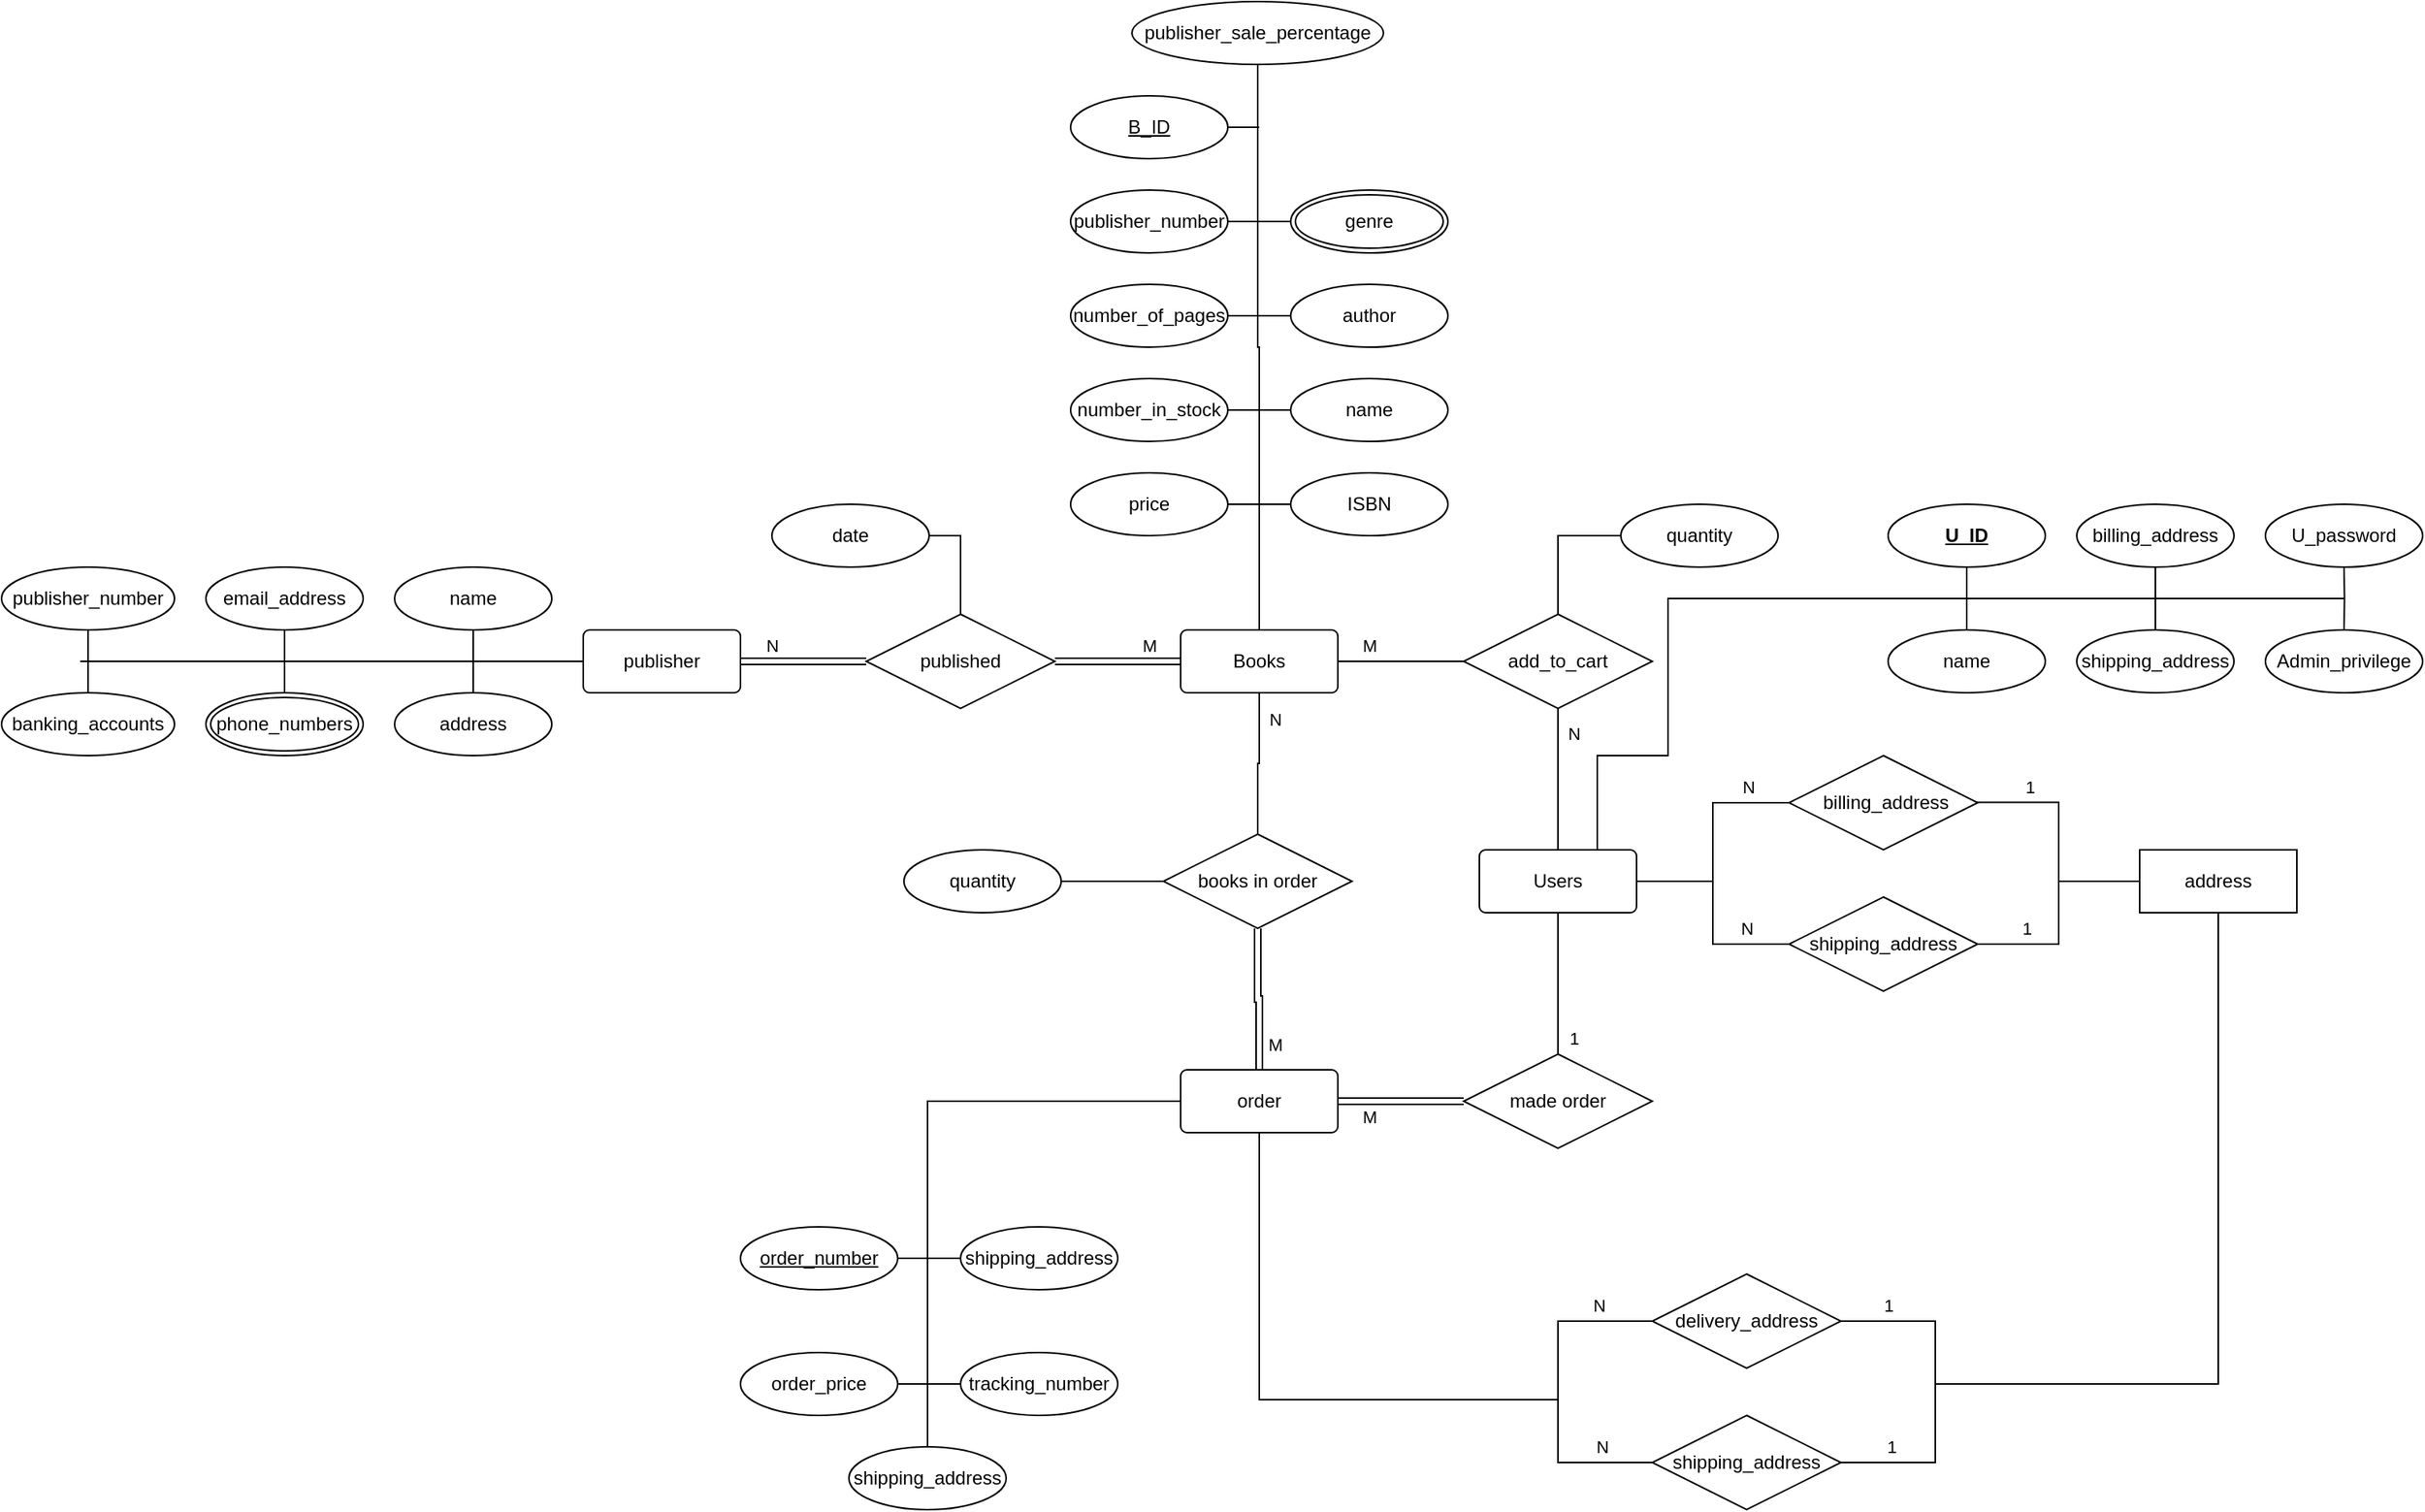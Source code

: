 <mxfile version="20.6.0" type="device"><diagram id="C5RBs43oDa-KdzZeNtuy" name="Page-1"><mxGraphModel dx="1444" dy="1588" grid="1" gridSize="10" guides="1" tooltips="1" connect="1" arrows="1" fold="1" page="1" pageScale="1" pageWidth="827" pageHeight="1169" math="0" shadow="0"><root><mxCell id="WIyWlLk6GJQsqaUBKTNV-0"/><mxCell id="WIyWlLk6GJQsqaUBKTNV-1" parent="WIyWlLk6GJQsqaUBKTNV-0"/><mxCell id="jb-GfdWBCqhSY-OQAUG5-9" value="M" style="edgeStyle=orthogonalEdgeStyle;shape=link;rounded=0;orthogonalLoop=1;jettySize=auto;html=1;exitX=0;exitY=0.5;exitDx=0;exitDy=0;entryX=1;entryY=0.5;entryDx=0;entryDy=0;strokeColor=default;endArrow=none;endFill=0;" parent="WIyWlLk6GJQsqaUBKTNV-1" source="jb-GfdWBCqhSY-OQAUG5-0" target="jb-GfdWBCqhSY-OQAUG5-4" edge="1"><mxGeometry x="-0.5" y="-10" relative="1" as="geometry"><mxPoint as="offset"/></mxGeometry></mxCell><mxCell id="jb-GfdWBCqhSY-OQAUG5-12" value="M" style="edgeStyle=orthogonalEdgeStyle;rounded=0;orthogonalLoop=1;jettySize=auto;html=1;exitX=1;exitY=0.5;exitDx=0;exitDy=0;entryX=0;entryY=0.5;entryDx=0;entryDy=0;strokeColor=default;endArrow=none;endFill=0;" parent="WIyWlLk6GJQsqaUBKTNV-1" source="jb-GfdWBCqhSY-OQAUG5-0" target="jb-GfdWBCqhSY-OQAUG5-6" edge="1"><mxGeometry x="-0.5" y="10" relative="1" as="geometry"><mxPoint as="offset"/></mxGeometry></mxCell><mxCell id="jb-GfdWBCqhSY-OQAUG5-16" style="edgeStyle=orthogonalEdgeStyle;rounded=0;orthogonalLoop=1;jettySize=auto;html=1;exitX=0.5;exitY=0;exitDx=0;exitDy=0;strokeColor=default;endArrow=none;endFill=0;entryX=0.5;entryY=1;entryDx=0;entryDy=0;" parent="WIyWlLk6GJQsqaUBKTNV-1" source="jb-GfdWBCqhSY-OQAUG5-0" target="jb-GfdWBCqhSY-OQAUG5-33" edge="1"><mxGeometry relative="1" as="geometry"><mxPoint x="490" y="-80" as="targetPoint"/></mxGeometry></mxCell><mxCell id="jb-GfdWBCqhSY-OQAUG5-0" value="Books" style="rounded=1;arcSize=10;whiteSpace=wrap;html=1;align=center;" parent="WIyWlLk6GJQsqaUBKTNV-1" vertex="1"><mxGeometry x="440" y="240" width="100" height="40" as="geometry"/></mxCell><mxCell id="jb-GfdWBCqhSY-OQAUG5-14" style="edgeStyle=orthogonalEdgeStyle;rounded=0;orthogonalLoop=1;jettySize=auto;html=1;exitX=0.5;exitY=1;exitDx=0;exitDy=0;entryX=0.5;entryY=0;entryDx=0;entryDy=0;strokeColor=default;endArrow=none;endFill=0;" parent="WIyWlLk6GJQsqaUBKTNV-1" source="jb-GfdWBCqhSY-OQAUG5-1" target="jb-GfdWBCqhSY-OQAUG5-7" edge="1"><mxGeometry relative="1" as="geometry"/></mxCell><mxCell id="jb-GfdWBCqhSY-OQAUG5-59" value="1" style="edgeLabel;html=1;align=center;verticalAlign=middle;resizable=0;points=[];" parent="jb-GfdWBCqhSY-OQAUG5-14" vertex="1" connectable="0"><mxGeometry x="-0.489" relative="1" as="geometry"><mxPoint x="10" y="57" as="offset"/></mxGeometry></mxCell><mxCell id="jb-GfdWBCqhSY-OQAUG5-108" style="edgeStyle=orthogonalEdgeStyle;rounded=0;orthogonalLoop=1;jettySize=auto;html=1;exitX=0.75;exitY=0;exitDx=0;exitDy=0;strokeColor=default;endArrow=none;endFill=0;" parent="WIyWlLk6GJQsqaUBKTNV-1" source="jb-GfdWBCqhSY-OQAUG5-1" edge="1"><mxGeometry relative="1" as="geometry"><mxPoint x="1180" y="220" as="targetPoint"/><Array as="points"><mxPoint x="705" y="320"/><mxPoint x="750" y="320"/><mxPoint x="750" y="220"/></Array></mxGeometry></mxCell><mxCell id="jb-GfdWBCqhSY-OQAUG5-110" style="edgeStyle=orthogonalEdgeStyle;rounded=0;orthogonalLoop=1;jettySize=auto;html=1;exitX=1;exitY=0.5;exitDx=0;exitDy=0;entryX=0;entryY=0.5;entryDx=0;entryDy=0;strokeColor=default;endArrow=none;endFill=0;" parent="WIyWlLk6GJQsqaUBKTNV-1" source="jb-GfdWBCqhSY-OQAUG5-1" target="jb-GfdWBCqhSY-OQAUG5-106" edge="1"><mxGeometry relative="1" as="geometry"/></mxCell><mxCell id="jb-GfdWBCqhSY-OQAUG5-113" style="edgeStyle=orthogonalEdgeStyle;rounded=0;orthogonalLoop=1;jettySize=auto;html=1;exitX=1;exitY=0.5;exitDx=0;exitDy=0;entryX=0;entryY=0.5;entryDx=0;entryDy=0;strokeColor=default;endArrow=none;endFill=0;" parent="WIyWlLk6GJQsqaUBKTNV-1" source="jb-GfdWBCqhSY-OQAUG5-1" target="jb-GfdWBCqhSY-OQAUG5-112" edge="1"><mxGeometry relative="1" as="geometry"/></mxCell><mxCell id="jb-GfdWBCqhSY-OQAUG5-115" value="N" style="edgeLabel;html=1;align=center;verticalAlign=middle;resizable=0;points=[];" parent="jb-GfdWBCqhSY-OQAUG5-113" vertex="1" connectable="0"><mxGeometry x="-0.704" y="-1" relative="1" as="geometry"><mxPoint x="50" y="-61" as="offset"/></mxGeometry></mxCell><mxCell id="jb-GfdWBCqhSY-OQAUG5-117" value="N" style="edgeLabel;html=1;align=center;verticalAlign=middle;resizable=0;points=[];" parent="jb-GfdWBCqhSY-OQAUG5-113" vertex="1" connectable="0"><mxGeometry x="0.652" relative="1" as="geometry"><mxPoint x="-3" y="-10" as="offset"/></mxGeometry></mxCell><mxCell id="jb-GfdWBCqhSY-OQAUG5-1" value="Users" style="rounded=1;arcSize=10;whiteSpace=wrap;html=1;align=center;" parent="WIyWlLk6GJQsqaUBKTNV-1" vertex="1"><mxGeometry x="630" y="380" width="100" height="40" as="geometry"/></mxCell><mxCell id="jb-GfdWBCqhSY-OQAUG5-10" style="edgeStyle=orthogonalEdgeStyle;shape=link;rounded=0;orthogonalLoop=1;jettySize=auto;html=1;exitX=0.5;exitY=0;exitDx=0;exitDy=0;entryX=0.5;entryY=1;entryDx=0;entryDy=0;strokeColor=default;endArrow=none;endFill=0;" parent="WIyWlLk6GJQsqaUBKTNV-1" source="jb-GfdWBCqhSY-OQAUG5-2" target="jb-GfdWBCqhSY-OQAUG5-5" edge="1"><mxGeometry relative="1" as="geometry"/></mxCell><mxCell id="jb-GfdWBCqhSY-OQAUG5-62" value="M" style="edgeLabel;html=1;align=center;verticalAlign=middle;resizable=0;points=[];" parent="jb-GfdWBCqhSY-OQAUG5-10" vertex="1" connectable="0"><mxGeometry x="-0.644" y="-2" relative="1" as="geometry"><mxPoint x="8" as="offset"/></mxGeometry></mxCell><mxCell id="jb-GfdWBCqhSY-OQAUG5-11" style="edgeStyle=orthogonalEdgeStyle;shape=link;rounded=0;orthogonalLoop=1;jettySize=auto;html=1;exitX=1;exitY=0.5;exitDx=0;exitDy=0;entryX=0;entryY=0.5;entryDx=0;entryDy=0;strokeColor=default;endArrow=none;endFill=0;" parent="WIyWlLk6GJQsqaUBKTNV-1" source="jb-GfdWBCqhSY-OQAUG5-2" target="jb-GfdWBCqhSY-OQAUG5-7" edge="1"><mxGeometry relative="1" as="geometry"/></mxCell><mxCell id="jb-GfdWBCqhSY-OQAUG5-58" value="M" style="edgeLabel;html=1;align=center;verticalAlign=middle;resizable=0;points=[];" parent="jb-GfdWBCqhSY-OQAUG5-11" vertex="1" connectable="0"><mxGeometry x="-0.45" y="2" relative="1" as="geometry"><mxPoint x="-2" y="12" as="offset"/></mxGeometry></mxCell><mxCell id="jb-GfdWBCqhSY-OQAUG5-107" style="edgeStyle=orthogonalEdgeStyle;rounded=0;orthogonalLoop=1;jettySize=auto;html=1;exitX=0;exitY=0.5;exitDx=0;exitDy=0;entryX=0.5;entryY=0;entryDx=0;entryDy=0;strokeColor=default;endArrow=none;endFill=0;" parent="WIyWlLk6GJQsqaUBKTNV-1" source="jb-GfdWBCqhSY-OQAUG5-2" target="jb-GfdWBCqhSY-OQAUG5-103" edge="1"><mxGeometry relative="1" as="geometry"/></mxCell><mxCell id="jb-GfdWBCqhSY-OQAUG5-122" style="edgeStyle=orthogonalEdgeStyle;rounded=0;orthogonalLoop=1;jettySize=auto;html=1;exitX=0.5;exitY=1;exitDx=0;exitDy=0;entryX=0;entryY=0.5;entryDx=0;entryDy=0;strokeColor=default;endArrow=none;endFill=0;" parent="WIyWlLk6GJQsqaUBKTNV-1" source="jb-GfdWBCqhSY-OQAUG5-2" target="jb-GfdWBCqhSY-OQAUG5-120" edge="1"><mxGeometry relative="1" as="geometry"><Array as="points"><mxPoint x="490" y="730"/><mxPoint x="680" y="730"/><mxPoint x="680" y="680"/></Array></mxGeometry></mxCell><mxCell id="jb-GfdWBCqhSY-OQAUG5-126" value="N" style="edgeLabel;html=1;align=center;verticalAlign=middle;resizable=0;points=[];" parent="jb-GfdWBCqhSY-OQAUG5-122" vertex="1" connectable="0"><mxGeometry x="0.855" y="-3" relative="1" as="geometry"><mxPoint y="-13" as="offset"/></mxGeometry></mxCell><mxCell id="jb-GfdWBCqhSY-OQAUG5-123" style="edgeStyle=orthogonalEdgeStyle;rounded=0;orthogonalLoop=1;jettySize=auto;html=1;exitX=0.5;exitY=1;exitDx=0;exitDy=0;entryX=0;entryY=0.5;entryDx=0;entryDy=0;strokeColor=default;endArrow=none;endFill=0;" parent="WIyWlLk6GJQsqaUBKTNV-1" source="jb-GfdWBCqhSY-OQAUG5-2" target="jb-GfdWBCqhSY-OQAUG5-121" edge="1"><mxGeometry relative="1" as="geometry"><Array as="points"><mxPoint x="490" y="730"/><mxPoint x="680" y="730"/><mxPoint x="680" y="770"/></Array></mxGeometry></mxCell><mxCell id="jb-GfdWBCqhSY-OQAUG5-127" value="N" style="edgeLabel;html=1;align=center;verticalAlign=middle;resizable=0;points=[];" parent="jb-GfdWBCqhSY-OQAUG5-123" vertex="1" connectable="0"><mxGeometry x="0.858" y="2" relative="1" as="geometry"><mxPoint y="-8" as="offset"/></mxGeometry></mxCell><mxCell id="jb-GfdWBCqhSY-OQAUG5-2" value="order" style="rounded=1;arcSize=10;whiteSpace=wrap;html=1;align=center;" parent="WIyWlLk6GJQsqaUBKTNV-1" vertex="1"><mxGeometry x="440" y="520" width="100" height="40" as="geometry"/></mxCell><mxCell id="jb-GfdWBCqhSY-OQAUG5-8" style="edgeStyle=orthogonalEdgeStyle;rounded=0;orthogonalLoop=1;jettySize=auto;html=1;exitX=1;exitY=0.5;exitDx=0;exitDy=0;entryX=0;entryY=0.5;entryDx=0;entryDy=0;endArrow=none;endFill=0;strokeColor=default;shape=link;" parent="WIyWlLk6GJQsqaUBKTNV-1" source="jb-GfdWBCqhSY-OQAUG5-3" target="jb-GfdWBCqhSY-OQAUG5-4" edge="1"><mxGeometry relative="1" as="geometry"/></mxCell><mxCell id="jb-GfdWBCqhSY-OQAUG5-61" value="N" style="edgeLabel;html=1;align=center;verticalAlign=middle;resizable=0;points=[];" parent="jb-GfdWBCqhSY-OQAUG5-8" vertex="1" connectable="0"><mxGeometry x="-0.55" y="1" relative="1" as="geometry"><mxPoint x="2" y="-9" as="offset"/></mxGeometry></mxCell><mxCell id="jb-GfdWBCqhSY-OQAUG5-89" style="edgeStyle=orthogonalEdgeStyle;rounded=0;orthogonalLoop=1;jettySize=auto;html=1;exitX=0;exitY=0.5;exitDx=0;exitDy=0;strokeColor=default;endArrow=none;endFill=0;" parent="WIyWlLk6GJQsqaUBKTNV-1" source="jb-GfdWBCqhSY-OQAUG5-3" edge="1"><mxGeometry relative="1" as="geometry"><mxPoint x="-260" y="260" as="targetPoint"/></mxGeometry></mxCell><mxCell id="jb-GfdWBCqhSY-OQAUG5-3" value="publisher" style="rounded=1;arcSize=10;whiteSpace=wrap;html=1;align=center;" parent="WIyWlLk6GJQsqaUBKTNV-1" vertex="1"><mxGeometry x="60" y="240" width="100" height="40" as="geometry"/></mxCell><mxCell id="jb-GfdWBCqhSY-OQAUG5-4" value="published" style="shape=rhombus;perimeter=rhombusPerimeter;whiteSpace=wrap;html=1;align=center;" parent="WIyWlLk6GJQsqaUBKTNV-1" vertex="1"><mxGeometry x="240" y="230" width="120" height="60" as="geometry"/></mxCell><mxCell id="jb-GfdWBCqhSY-OQAUG5-15" style="edgeStyle=orthogonalEdgeStyle;rounded=0;orthogonalLoop=1;jettySize=auto;html=1;exitX=0.5;exitY=0;exitDx=0;exitDy=0;entryX=0.5;entryY=1;entryDx=0;entryDy=0;strokeColor=default;endArrow=none;endFill=0;" parent="WIyWlLk6GJQsqaUBKTNV-1" source="jb-GfdWBCqhSY-OQAUG5-5" target="jb-GfdWBCqhSY-OQAUG5-0" edge="1"><mxGeometry relative="1" as="geometry"/></mxCell><mxCell id="jb-GfdWBCqhSY-OQAUG5-63" value="N" style="edgeLabel;html=1;align=center;verticalAlign=middle;resizable=0;points=[];" parent="jb-GfdWBCqhSY-OQAUG5-15" vertex="1" connectable="0"><mxGeometry x="0.622" y="-2" relative="1" as="geometry"><mxPoint x="8" as="offset"/></mxGeometry></mxCell><mxCell id="jb-GfdWBCqhSY-OQAUG5-5" value="books in order" style="shape=rhombus;perimeter=rhombusPerimeter;whiteSpace=wrap;html=1;align=center;" parent="WIyWlLk6GJQsqaUBKTNV-1" vertex="1"><mxGeometry x="429" y="370" width="120" height="60" as="geometry"/></mxCell><mxCell id="jb-GfdWBCqhSY-OQAUG5-13" style="edgeStyle=orthogonalEdgeStyle;rounded=0;orthogonalLoop=1;jettySize=auto;html=1;exitX=0.5;exitY=1;exitDx=0;exitDy=0;entryX=0.5;entryY=0;entryDx=0;entryDy=0;strokeColor=default;endArrow=none;endFill=0;" parent="WIyWlLk6GJQsqaUBKTNV-1" source="jb-GfdWBCqhSY-OQAUG5-6" target="jb-GfdWBCqhSY-OQAUG5-1" edge="1"><mxGeometry relative="1" as="geometry"/></mxCell><mxCell id="jb-GfdWBCqhSY-OQAUG5-60" value="N" style="edgeLabel;html=1;align=center;verticalAlign=middle;resizable=0;points=[];" parent="jb-GfdWBCqhSY-OQAUG5-13" vertex="1" connectable="0"><mxGeometry x="-0.644" y="1" relative="1" as="geometry"><mxPoint x="9" as="offset"/></mxGeometry></mxCell><mxCell id="jb-GfdWBCqhSY-OQAUG5-6" value="add_to_cart" style="shape=rhombus;perimeter=rhombusPerimeter;whiteSpace=wrap;html=1;align=center;" parent="WIyWlLk6GJQsqaUBKTNV-1" vertex="1"><mxGeometry x="620" y="230" width="120" height="60" as="geometry"/></mxCell><mxCell id="jb-GfdWBCqhSY-OQAUG5-7" value="made order" style="shape=rhombus;perimeter=rhombusPerimeter;whiteSpace=wrap;html=1;align=center;" parent="WIyWlLk6GJQsqaUBKTNV-1" vertex="1"><mxGeometry x="620" y="510" width="120" height="60" as="geometry"/></mxCell><mxCell id="jb-GfdWBCqhSY-OQAUG5-41" style="edgeStyle=orthogonalEdgeStyle;rounded=0;orthogonalLoop=1;jettySize=auto;html=1;exitX=1;exitY=0.5;exitDx=0;exitDy=0;strokeColor=default;endArrow=none;endFill=0;" parent="WIyWlLk6GJQsqaUBKTNV-1" source="jb-GfdWBCqhSY-OQAUG5-23" edge="1"><mxGeometry relative="1" as="geometry"><mxPoint x="490" y="160" as="targetPoint"/></mxGeometry></mxCell><mxCell id="jb-GfdWBCqhSY-OQAUG5-23" value="price" style="ellipse;whiteSpace=wrap;html=1;align=center;" parent="WIyWlLk6GJQsqaUBKTNV-1" vertex="1"><mxGeometry x="370" y="140" width="100" height="40" as="geometry"/></mxCell><mxCell id="jb-GfdWBCqhSY-OQAUG5-40" style="edgeStyle=orthogonalEdgeStyle;rounded=0;orthogonalLoop=1;jettySize=auto;html=1;exitX=1;exitY=0.5;exitDx=0;exitDy=0;strokeColor=default;endArrow=none;endFill=0;" parent="WIyWlLk6GJQsqaUBKTNV-1" source="jb-GfdWBCqhSY-OQAUG5-26" edge="1"><mxGeometry relative="1" as="geometry"><mxPoint x="490" y="100" as="targetPoint"/></mxGeometry></mxCell><mxCell id="jb-GfdWBCqhSY-OQAUG5-26" value="number_in_stock" style="ellipse;whiteSpace=wrap;html=1;align=center;" parent="WIyWlLk6GJQsqaUBKTNV-1" vertex="1"><mxGeometry x="370" y="80" width="100" height="40" as="geometry"/></mxCell><mxCell id="jb-GfdWBCqhSY-OQAUG5-37" style="edgeStyle=orthogonalEdgeStyle;rounded=0;orthogonalLoop=1;jettySize=auto;html=1;exitX=1;exitY=0.5;exitDx=0;exitDy=0;strokeColor=default;endArrow=none;endFill=0;" parent="WIyWlLk6GJQsqaUBKTNV-1" source="jb-GfdWBCqhSY-OQAUG5-27" edge="1"><mxGeometry relative="1" as="geometry"><mxPoint x="490" y="40" as="targetPoint"/></mxGeometry></mxCell><mxCell id="jb-GfdWBCqhSY-OQAUG5-27" value="number_of_pages" style="ellipse;whiteSpace=wrap;html=1;align=center;" parent="WIyWlLk6GJQsqaUBKTNV-1" vertex="1"><mxGeometry x="370" y="20" width="100" height="40" as="geometry"/></mxCell><mxCell id="jb-GfdWBCqhSY-OQAUG5-38" style="edgeStyle=orthogonalEdgeStyle;rounded=0;orthogonalLoop=1;jettySize=auto;html=1;exitX=0;exitY=0.5;exitDx=0;exitDy=0;strokeColor=default;endArrow=none;endFill=0;" parent="WIyWlLk6GJQsqaUBKTNV-1" source="jb-GfdWBCqhSY-OQAUG5-28" edge="1"><mxGeometry relative="1" as="geometry"><mxPoint x="490" y="40" as="targetPoint"/></mxGeometry></mxCell><mxCell id="jb-GfdWBCqhSY-OQAUG5-28" value="author" style="ellipse;whiteSpace=wrap;html=1;align=center;" parent="WIyWlLk6GJQsqaUBKTNV-1" vertex="1"><mxGeometry x="510" y="20" width="100" height="40" as="geometry"/></mxCell><mxCell id="jb-GfdWBCqhSY-OQAUG5-39" style="edgeStyle=orthogonalEdgeStyle;rounded=0;orthogonalLoop=1;jettySize=auto;html=1;exitX=0;exitY=0.5;exitDx=0;exitDy=0;strokeColor=default;endArrow=none;endFill=0;" parent="WIyWlLk6GJQsqaUBKTNV-1" source="jb-GfdWBCqhSY-OQAUG5-29" edge="1"><mxGeometry relative="1" as="geometry"><mxPoint x="490" y="100" as="targetPoint"/></mxGeometry></mxCell><mxCell id="jb-GfdWBCqhSY-OQAUG5-29" value="name" style="ellipse;whiteSpace=wrap;html=1;align=center;" parent="WIyWlLk6GJQsqaUBKTNV-1" vertex="1"><mxGeometry x="510" y="80" width="100" height="40" as="geometry"/></mxCell><mxCell id="jb-GfdWBCqhSY-OQAUG5-42" style="edgeStyle=orthogonalEdgeStyle;rounded=0;orthogonalLoop=1;jettySize=auto;html=1;exitX=0;exitY=0.5;exitDx=0;exitDy=0;strokeColor=default;endArrow=none;endFill=0;" parent="WIyWlLk6GJQsqaUBKTNV-1" source="jb-GfdWBCqhSY-OQAUG5-30" edge="1"><mxGeometry relative="1" as="geometry"><mxPoint x="490" y="160" as="targetPoint"/></mxGeometry></mxCell><mxCell id="jb-GfdWBCqhSY-OQAUG5-30" value="ISBN" style="ellipse;whiteSpace=wrap;html=1;align=center;" parent="WIyWlLk6GJQsqaUBKTNV-1" vertex="1"><mxGeometry x="510" y="140" width="100" height="40" as="geometry"/></mxCell><mxCell id="jb-GfdWBCqhSY-OQAUG5-35" style="edgeStyle=orthogonalEdgeStyle;rounded=0;orthogonalLoop=1;jettySize=auto;html=1;exitX=1;exitY=0.5;exitDx=0;exitDy=0;strokeColor=default;endArrow=none;endFill=0;" parent="WIyWlLk6GJQsqaUBKTNV-1" source="jb-GfdWBCqhSY-OQAUG5-31" edge="1"><mxGeometry relative="1" as="geometry"><mxPoint x="490" y="-20" as="targetPoint"/></mxGeometry></mxCell><mxCell id="jb-GfdWBCqhSY-OQAUG5-31" value="publisher_number" style="ellipse;whiteSpace=wrap;html=1;align=center;" parent="WIyWlLk6GJQsqaUBKTNV-1" vertex="1"><mxGeometry x="370" y="-40" width="100" height="40" as="geometry"/></mxCell><mxCell id="jb-GfdWBCqhSY-OQAUG5-33" value="publisher_sale_percentage" style="ellipse;whiteSpace=wrap;html=1;align=center;" parent="WIyWlLk6GJQsqaUBKTNV-1" vertex="1"><mxGeometry x="409" y="-160" width="160" height="40" as="geometry"/></mxCell><mxCell id="jb-GfdWBCqhSY-OQAUG5-36" style="edgeStyle=orthogonalEdgeStyle;rounded=0;orthogonalLoop=1;jettySize=auto;html=1;exitX=0;exitY=0.5;exitDx=0;exitDy=0;strokeColor=default;endArrow=none;endFill=0;" parent="WIyWlLk6GJQsqaUBKTNV-1" source="jb-GfdWBCqhSY-OQAUG5-34" edge="1"><mxGeometry relative="1" as="geometry"><mxPoint x="490" y="-20" as="targetPoint"/></mxGeometry></mxCell><mxCell id="jb-GfdWBCqhSY-OQAUG5-34" value="genre" style="ellipse;shape=doubleEllipse;margin=3;whiteSpace=wrap;html=1;align=center;" parent="WIyWlLk6GJQsqaUBKTNV-1" vertex="1"><mxGeometry x="510" y="-40" width="100" height="40" as="geometry"/></mxCell><mxCell id="jb-GfdWBCqhSY-OQAUG5-45" style="edgeStyle=orthogonalEdgeStyle;rounded=0;orthogonalLoop=1;jettySize=auto;html=1;exitX=1;exitY=0.5;exitDx=0;exitDy=0;strokeColor=default;endArrow=none;endFill=0;" parent="WIyWlLk6GJQsqaUBKTNV-1" source="jb-GfdWBCqhSY-OQAUG5-43" target="jb-GfdWBCqhSY-OQAUG5-4" edge="1"><mxGeometry relative="1" as="geometry"/></mxCell><mxCell id="jb-GfdWBCqhSY-OQAUG5-43" value="date" style="ellipse;whiteSpace=wrap;html=1;align=center;" parent="WIyWlLk6GJQsqaUBKTNV-1" vertex="1"><mxGeometry x="180" y="160" width="100" height="40" as="geometry"/></mxCell><mxCell id="jb-GfdWBCqhSY-OQAUG5-47" style="edgeStyle=orthogonalEdgeStyle;rounded=0;orthogonalLoop=1;jettySize=auto;html=1;exitX=0;exitY=0.5;exitDx=0;exitDy=0;entryX=0.5;entryY=0;entryDx=0;entryDy=0;strokeColor=default;endArrow=none;endFill=0;" parent="WIyWlLk6GJQsqaUBKTNV-1" source="jb-GfdWBCqhSY-OQAUG5-46" target="jb-GfdWBCqhSY-OQAUG5-6" edge="1"><mxGeometry relative="1" as="geometry"/></mxCell><mxCell id="jb-GfdWBCqhSY-OQAUG5-46" value="quantity" style="ellipse;whiteSpace=wrap;html=1;align=center;" parent="WIyWlLk6GJQsqaUBKTNV-1" vertex="1"><mxGeometry x="720" y="160" width="100" height="40" as="geometry"/></mxCell><mxCell id="jb-GfdWBCqhSY-OQAUG5-53" style="edgeStyle=orthogonalEdgeStyle;rounded=0;orthogonalLoop=1;jettySize=auto;html=1;exitX=0.5;exitY=1;exitDx=0;exitDy=0;strokeColor=default;endArrow=none;endFill=0;" parent="WIyWlLk6GJQsqaUBKTNV-1" source="jb-GfdWBCqhSY-OQAUG5-48" edge="1"><mxGeometry relative="1" as="geometry"><mxPoint x="940" y="220" as="targetPoint"/></mxGeometry></mxCell><mxCell id="jb-GfdWBCqhSY-OQAUG5-48" value="&lt;b&gt;&lt;u&gt;U_ID&lt;/u&gt;&lt;/b&gt;" style="ellipse;whiteSpace=wrap;html=1;align=center;" parent="WIyWlLk6GJQsqaUBKTNV-1" vertex="1"><mxGeometry x="890" y="160" width="100" height="40" as="geometry"/></mxCell><mxCell id="jb-GfdWBCqhSY-OQAUG5-54" style="edgeStyle=orthogonalEdgeStyle;rounded=0;orthogonalLoop=1;jettySize=auto;html=1;exitX=0.5;exitY=0;exitDx=0;exitDy=0;strokeColor=default;endArrow=none;endFill=0;" parent="WIyWlLk6GJQsqaUBKTNV-1" source="jb-GfdWBCqhSY-OQAUG5-50" edge="1"><mxGeometry relative="1" as="geometry"><mxPoint x="940" y="220" as="targetPoint"/></mxGeometry></mxCell><mxCell id="jb-GfdWBCqhSY-OQAUG5-50" value="name" style="ellipse;whiteSpace=wrap;html=1;align=center;" parent="WIyWlLk6GJQsqaUBKTNV-1" vertex="1"><mxGeometry x="890" y="240" width="100" height="40" as="geometry"/></mxCell><mxCell id="jb-GfdWBCqhSY-OQAUG5-55" style="edgeStyle=orthogonalEdgeStyle;rounded=0;orthogonalLoop=1;jettySize=auto;html=1;exitX=0.5;exitY=1;exitDx=0;exitDy=0;strokeColor=default;endArrow=none;endFill=0;" parent="WIyWlLk6GJQsqaUBKTNV-1" source="jb-GfdWBCqhSY-OQAUG5-51" edge="1"><mxGeometry relative="1" as="geometry"><mxPoint x="1060" y="220" as="targetPoint"/></mxGeometry></mxCell><mxCell id="jb-GfdWBCqhSY-OQAUG5-51" value="billing_address" style="ellipse;whiteSpace=wrap;html=1;align=center;" parent="WIyWlLk6GJQsqaUBKTNV-1" vertex="1"><mxGeometry x="1010" y="160" width="100" height="40" as="geometry"/></mxCell><mxCell id="jb-GfdWBCqhSY-OQAUG5-56" style="edgeStyle=orthogonalEdgeStyle;rounded=0;orthogonalLoop=1;jettySize=auto;html=1;exitX=0.5;exitY=0;exitDx=0;exitDy=0;strokeColor=default;endArrow=none;endFill=0;" parent="WIyWlLk6GJQsqaUBKTNV-1" source="jb-GfdWBCqhSY-OQAUG5-52" edge="1"><mxGeometry relative="1" as="geometry"><mxPoint x="1060" y="220" as="targetPoint"/></mxGeometry></mxCell><mxCell id="jb-GfdWBCqhSY-OQAUG5-52" value="shipping_address" style="ellipse;whiteSpace=wrap;html=1;align=center;" parent="WIyWlLk6GJQsqaUBKTNV-1" vertex="1"><mxGeometry x="1010" y="240" width="100" height="40" as="geometry"/></mxCell><mxCell id="jb-GfdWBCqhSY-OQAUG5-81" style="edgeStyle=orthogonalEdgeStyle;rounded=0;orthogonalLoop=1;jettySize=auto;html=1;exitX=1;exitY=0.5;exitDx=0;exitDy=0;strokeColor=default;endArrow=none;endFill=0;" parent="WIyWlLk6GJQsqaUBKTNV-1" source="jb-GfdWBCqhSY-OQAUG5-65" edge="1"><mxGeometry relative="1" as="geometry"><mxPoint x="280" y="640" as="targetPoint"/></mxGeometry></mxCell><mxCell id="jb-GfdWBCqhSY-OQAUG5-65" value="&lt;u&gt;order_number&lt;/u&gt;" style="ellipse;whiteSpace=wrap;html=1;align=center;" parent="WIyWlLk6GJQsqaUBKTNV-1" vertex="1"><mxGeometry x="160" y="620" width="100" height="40" as="geometry"/></mxCell><mxCell id="jb-GfdWBCqhSY-OQAUG5-80" style="edgeStyle=orthogonalEdgeStyle;rounded=0;orthogonalLoop=1;jettySize=auto;html=1;exitX=0;exitY=0.5;exitDx=0;exitDy=0;strokeColor=default;endArrow=none;endFill=0;" parent="WIyWlLk6GJQsqaUBKTNV-1" source="jb-GfdWBCqhSY-OQAUG5-66" edge="1"><mxGeometry relative="1" as="geometry"><mxPoint x="280" y="640" as="targetPoint"/></mxGeometry></mxCell><mxCell id="jb-GfdWBCqhSY-OQAUG5-66" value="shipping_address" style="ellipse;whiteSpace=wrap;html=1;align=center;" parent="WIyWlLk6GJQsqaUBKTNV-1" vertex="1"><mxGeometry x="300" y="620" width="100" height="40" as="geometry"/></mxCell><mxCell id="jb-GfdWBCqhSY-OQAUG5-78" style="edgeStyle=orthogonalEdgeStyle;rounded=0;orthogonalLoop=1;jettySize=auto;html=1;exitX=1;exitY=0.5;exitDx=0;exitDy=0;strokeColor=default;endArrow=none;endFill=0;" parent="WIyWlLk6GJQsqaUBKTNV-1" source="jb-GfdWBCqhSY-OQAUG5-67" edge="1"><mxGeometry relative="1" as="geometry"><mxPoint x="280" y="720" as="targetPoint"/></mxGeometry></mxCell><mxCell id="jb-GfdWBCqhSY-OQAUG5-67" value="order_price" style="ellipse;whiteSpace=wrap;html=1;align=center;" parent="WIyWlLk6GJQsqaUBKTNV-1" vertex="1"><mxGeometry x="160" y="700" width="100" height="40" as="geometry"/></mxCell><mxCell id="jb-GfdWBCqhSY-OQAUG5-79" style="edgeStyle=orthogonalEdgeStyle;rounded=0;orthogonalLoop=1;jettySize=auto;html=1;exitX=0;exitY=0.5;exitDx=0;exitDy=0;strokeColor=default;endArrow=none;endFill=0;" parent="WIyWlLk6GJQsqaUBKTNV-1" edge="1"><mxGeometry relative="1" as="geometry"><mxPoint x="280" y="720" as="targetPoint"/><mxPoint x="300" y="720" as="sourcePoint"/></mxGeometry></mxCell><mxCell id="jb-GfdWBCqhSY-OQAUG5-70" value="tracking_number" style="ellipse;whiteSpace=wrap;html=1;align=center;" parent="WIyWlLk6GJQsqaUBKTNV-1" vertex="1"><mxGeometry x="300" y="700" width="100" height="40" as="geometry"/></mxCell><mxCell id="jb-GfdWBCqhSY-OQAUG5-98" style="edgeStyle=orthogonalEdgeStyle;rounded=0;orthogonalLoop=1;jettySize=auto;html=1;exitX=1;exitY=0.5;exitDx=0;exitDy=0;entryX=0;entryY=0.5;entryDx=0;entryDy=0;strokeColor=default;endArrow=none;endFill=0;" parent="WIyWlLk6GJQsqaUBKTNV-1" source="jb-GfdWBCqhSY-OQAUG5-72" target="jb-GfdWBCqhSY-OQAUG5-5" edge="1"><mxGeometry relative="1" as="geometry"/></mxCell><mxCell id="jb-GfdWBCqhSY-OQAUG5-72" value="quantity" style="ellipse;whiteSpace=wrap;html=1;align=center;" parent="WIyWlLk6GJQsqaUBKTNV-1" vertex="1"><mxGeometry x="264" y="380" width="100" height="40" as="geometry"/></mxCell><mxCell id="jb-GfdWBCqhSY-OQAUG5-94" style="edgeStyle=orthogonalEdgeStyle;rounded=0;orthogonalLoop=1;jettySize=auto;html=1;exitX=0.5;exitY=1;exitDx=0;exitDy=0;strokeColor=default;endArrow=none;endFill=0;" parent="WIyWlLk6GJQsqaUBKTNV-1" source="jb-GfdWBCqhSY-OQAUG5-82" edge="1"><mxGeometry relative="1" as="geometry"><mxPoint x="-10" y="260" as="targetPoint"/></mxGeometry></mxCell><mxCell id="jb-GfdWBCqhSY-OQAUG5-82" value="name" style="ellipse;whiteSpace=wrap;html=1;align=center;" parent="WIyWlLk6GJQsqaUBKTNV-1" vertex="1"><mxGeometry x="-60" y="200" width="100" height="40" as="geometry"/></mxCell><mxCell id="jb-GfdWBCqhSY-OQAUG5-95" style="edgeStyle=orthogonalEdgeStyle;rounded=0;orthogonalLoop=1;jettySize=auto;html=1;exitX=0.5;exitY=0;exitDx=0;exitDy=0;strokeColor=default;endArrow=none;endFill=0;" parent="WIyWlLk6GJQsqaUBKTNV-1" source="jb-GfdWBCqhSY-OQAUG5-83" edge="1"><mxGeometry relative="1" as="geometry"><mxPoint x="-10" y="260" as="targetPoint"/></mxGeometry></mxCell><mxCell id="jb-GfdWBCqhSY-OQAUG5-83" value="address" style="ellipse;whiteSpace=wrap;html=1;align=center;" parent="WIyWlLk6GJQsqaUBKTNV-1" vertex="1"><mxGeometry x="-60" y="280" width="100" height="40" as="geometry"/></mxCell><mxCell id="jb-GfdWBCqhSY-OQAUG5-92" style="edgeStyle=orthogonalEdgeStyle;rounded=0;orthogonalLoop=1;jettySize=auto;html=1;exitX=0.5;exitY=1;exitDx=0;exitDy=0;strokeColor=default;endArrow=none;endFill=0;" parent="WIyWlLk6GJQsqaUBKTNV-1" source="jb-GfdWBCqhSY-OQAUG5-84" edge="1"><mxGeometry relative="1" as="geometry"><mxPoint x="-130" y="260" as="targetPoint"/></mxGeometry></mxCell><mxCell id="jb-GfdWBCqhSY-OQAUG5-84" value="email_address" style="ellipse;whiteSpace=wrap;html=1;align=center;" parent="WIyWlLk6GJQsqaUBKTNV-1" vertex="1"><mxGeometry x="-180" y="200" width="100" height="40" as="geometry"/></mxCell><mxCell id="jb-GfdWBCqhSY-OQAUG5-93" style="edgeStyle=orthogonalEdgeStyle;rounded=0;orthogonalLoop=1;jettySize=auto;html=1;exitX=0.5;exitY=0;exitDx=0;exitDy=0;strokeColor=default;endArrow=none;endFill=0;" parent="WIyWlLk6GJQsqaUBKTNV-1" source="jb-GfdWBCqhSY-OQAUG5-86" edge="1"><mxGeometry relative="1" as="geometry"><mxPoint x="-130" y="260" as="targetPoint"/></mxGeometry></mxCell><mxCell id="jb-GfdWBCqhSY-OQAUG5-86" value="phone_numbers" style="ellipse;shape=doubleEllipse;margin=3;whiteSpace=wrap;html=1;align=center;" parent="WIyWlLk6GJQsqaUBKTNV-1" vertex="1"><mxGeometry x="-180" y="280" width="100" height="40" as="geometry"/></mxCell><mxCell id="jb-GfdWBCqhSY-OQAUG5-90" style="edgeStyle=orthogonalEdgeStyle;rounded=0;orthogonalLoop=1;jettySize=auto;html=1;exitX=0.5;exitY=0;exitDx=0;exitDy=0;strokeColor=default;endArrow=none;endFill=0;" parent="WIyWlLk6GJQsqaUBKTNV-1" edge="1"><mxGeometry relative="1" as="geometry"><mxPoint x="-255" y="260" as="targetPoint"/><mxPoint x="-255" y="280" as="sourcePoint"/></mxGeometry></mxCell><mxCell id="jb-GfdWBCqhSY-OQAUG5-91" style="edgeStyle=orthogonalEdgeStyle;rounded=0;orthogonalLoop=1;jettySize=auto;html=1;exitX=0.5;exitY=1;exitDx=0;exitDy=0;strokeColor=default;endArrow=none;endFill=0;" parent="WIyWlLk6GJQsqaUBKTNV-1" source="jb-GfdWBCqhSY-OQAUG5-88" edge="1"><mxGeometry relative="1" as="geometry"><mxPoint x="-255" y="260" as="targetPoint"/></mxGeometry></mxCell><mxCell id="jb-GfdWBCqhSY-OQAUG5-88" value="publisher_number" style="ellipse;whiteSpace=wrap;html=1;align=center;" parent="WIyWlLk6GJQsqaUBKTNV-1" vertex="1"><mxGeometry x="-310" y="200" width="110" height="40" as="geometry"/></mxCell><mxCell id="jb-GfdWBCqhSY-OQAUG5-97" style="edgeStyle=orthogonalEdgeStyle;rounded=0;orthogonalLoop=1;jettySize=auto;html=1;exitX=1;exitY=0.5;exitDx=0;exitDy=0;strokeColor=default;endArrow=none;endFill=0;" parent="WIyWlLk6GJQsqaUBKTNV-1" source="jb-GfdWBCqhSY-OQAUG5-96" edge="1"><mxGeometry relative="1" as="geometry"><mxPoint x="490" y="-80" as="targetPoint"/></mxGeometry></mxCell><mxCell id="jb-GfdWBCqhSY-OQAUG5-96" value="&lt;u&gt;B_ID&lt;/u&gt;" style="ellipse;whiteSpace=wrap;html=1;align=center;" parent="WIyWlLk6GJQsqaUBKTNV-1" vertex="1"><mxGeometry x="370" y="-100" width="100" height="40" as="geometry"/></mxCell><mxCell id="jb-GfdWBCqhSY-OQAUG5-100" style="edgeStyle=orthogonalEdgeStyle;rounded=0;orthogonalLoop=1;jettySize=auto;html=1;exitX=0.5;exitY=1;exitDx=0;exitDy=0;strokeColor=default;endArrow=none;endFill=0;" parent="WIyWlLk6GJQsqaUBKTNV-1" source="jb-GfdWBCqhSY-OQAUG5-70" target="jb-GfdWBCqhSY-OQAUG5-70" edge="1"><mxGeometry relative="1" as="geometry"/></mxCell><mxCell id="jb-GfdWBCqhSY-OQAUG5-101" value="banking_accounts" style="ellipse;whiteSpace=wrap;html=1;align=center;" parent="WIyWlLk6GJQsqaUBKTNV-1" vertex="1"><mxGeometry x="-310" y="280" width="110" height="40" as="geometry"/></mxCell><mxCell id="jb-GfdWBCqhSY-OQAUG5-103" value="shipping_address" style="ellipse;whiteSpace=wrap;html=1;align=center;" parent="WIyWlLk6GJQsqaUBKTNV-1" vertex="1"><mxGeometry x="229" y="760" width="100" height="40" as="geometry"/></mxCell><mxCell id="jb-GfdWBCqhSY-OQAUG5-111" style="edgeStyle=orthogonalEdgeStyle;rounded=0;orthogonalLoop=1;jettySize=auto;html=1;exitX=0;exitY=0.5;exitDx=0;exitDy=0;entryX=0.833;entryY=0.495;entryDx=0;entryDy=0;entryPerimeter=0;strokeColor=default;endArrow=none;endFill=0;" parent="WIyWlLk6GJQsqaUBKTNV-1" source="jb-GfdWBCqhSY-OQAUG5-104" target="jb-GfdWBCqhSY-OQAUG5-106" edge="1"><mxGeometry relative="1" as="geometry"/></mxCell><mxCell id="jb-GfdWBCqhSY-OQAUG5-114" style="edgeStyle=orthogonalEdgeStyle;rounded=0;orthogonalLoop=1;jettySize=auto;html=1;exitX=0;exitY=0.5;exitDx=0;exitDy=0;entryX=1;entryY=0.5;entryDx=0;entryDy=0;strokeColor=default;endArrow=none;endFill=0;" parent="WIyWlLk6GJQsqaUBKTNV-1" source="jb-GfdWBCqhSY-OQAUG5-104" target="jb-GfdWBCqhSY-OQAUG5-112" edge="1"><mxGeometry relative="1" as="geometry"/></mxCell><mxCell id="jb-GfdWBCqhSY-OQAUG5-116" value="1" style="edgeLabel;html=1;align=center;verticalAlign=middle;resizable=0;points=[];" parent="jb-GfdWBCqhSY-OQAUG5-114" vertex="1" connectable="0"><mxGeometry x="-0.664" y="1" relative="1" as="geometry"><mxPoint x="-46" y="-61" as="offset"/></mxGeometry></mxCell><mxCell id="jb-GfdWBCqhSY-OQAUG5-118" value="1" style="edgeLabel;html=1;align=center;verticalAlign=middle;resizable=0;points=[];" parent="jb-GfdWBCqhSY-OQAUG5-114" vertex="1" connectable="0"><mxGeometry x="0.574" relative="1" as="geometry"><mxPoint y="-10" as="offset"/></mxGeometry></mxCell><mxCell id="jb-GfdWBCqhSY-OQAUG5-124" style="edgeStyle=orthogonalEdgeStyle;rounded=0;orthogonalLoop=1;jettySize=auto;html=1;exitX=0.5;exitY=1;exitDx=0;exitDy=0;entryX=1;entryY=0.5;entryDx=0;entryDy=0;strokeColor=default;endArrow=none;endFill=0;" parent="WIyWlLk6GJQsqaUBKTNV-1" source="jb-GfdWBCqhSY-OQAUG5-104" target="jb-GfdWBCqhSY-OQAUG5-120" edge="1"><mxGeometry relative="1" as="geometry"><Array as="points"><mxPoint x="1100" y="720"/><mxPoint x="920" y="720"/><mxPoint x="920" y="680"/></Array></mxGeometry></mxCell><mxCell id="jb-GfdWBCqhSY-OQAUG5-128" value="1" style="edgeLabel;html=1;align=center;verticalAlign=middle;resizable=0;points=[];" parent="jb-GfdWBCqhSY-OQAUG5-124" vertex="1" connectable="0"><mxGeometry x="0.886" relative="1" as="geometry"><mxPoint x="-3" y="-10" as="offset"/></mxGeometry></mxCell><mxCell id="jb-GfdWBCqhSY-OQAUG5-125" style="edgeStyle=orthogonalEdgeStyle;rounded=0;orthogonalLoop=1;jettySize=auto;html=1;exitX=0.5;exitY=1;exitDx=0;exitDy=0;entryX=1;entryY=0.5;entryDx=0;entryDy=0;strokeColor=default;endArrow=none;endFill=0;" parent="WIyWlLk6GJQsqaUBKTNV-1" source="jb-GfdWBCqhSY-OQAUG5-104" target="jb-GfdWBCqhSY-OQAUG5-121" edge="1"><mxGeometry relative="1" as="geometry"><Array as="points"><mxPoint x="1100" y="720"/><mxPoint x="920" y="720"/><mxPoint x="920" y="770"/></Array></mxGeometry></mxCell><mxCell id="jb-GfdWBCqhSY-OQAUG5-129" value="1" style="edgeLabel;html=1;align=center;verticalAlign=middle;resizable=0;points=[];" parent="jb-GfdWBCqhSY-OQAUG5-125" vertex="1" connectable="0"><mxGeometry x="0.892" relative="1" as="geometry"><mxPoint y="-10" as="offset"/></mxGeometry></mxCell><mxCell id="jb-GfdWBCqhSY-OQAUG5-104" value="address" style="whiteSpace=wrap;html=1;align=center;" parent="WIyWlLk6GJQsqaUBKTNV-1" vertex="1"><mxGeometry x="1050" y="380" width="100" height="40" as="geometry"/></mxCell><mxCell id="jb-GfdWBCqhSY-OQAUG5-106" value="&amp;nbsp;billing_address" style="shape=rhombus;perimeter=rhombusPerimeter;whiteSpace=wrap;html=1;align=center;" parent="WIyWlLk6GJQsqaUBKTNV-1" vertex="1"><mxGeometry x="827" y="320" width="120" height="60" as="geometry"/></mxCell><mxCell id="jb-GfdWBCqhSY-OQAUG5-112" value="shipping_address" style="shape=rhombus;perimeter=rhombusPerimeter;whiteSpace=wrap;html=1;align=center;" parent="WIyWlLk6GJQsqaUBKTNV-1" vertex="1"><mxGeometry x="827" y="410" width="120" height="60" as="geometry"/></mxCell><mxCell id="jb-GfdWBCqhSY-OQAUG5-120" value="delivery_address" style="shape=rhombus;perimeter=rhombusPerimeter;whiteSpace=wrap;html=1;align=center;" parent="WIyWlLk6GJQsqaUBKTNV-1" vertex="1"><mxGeometry x="740" y="650" width="120" height="60" as="geometry"/></mxCell><mxCell id="jb-GfdWBCqhSY-OQAUG5-121" value="shipping_address" style="shape=rhombus;perimeter=rhombusPerimeter;whiteSpace=wrap;html=1;align=center;" parent="WIyWlLk6GJQsqaUBKTNV-1" vertex="1"><mxGeometry x="740" y="740" width="120" height="60" as="geometry"/></mxCell><mxCell id="aoZEBmIs0F7tDOMh_3Ue-3" style="edgeStyle=orthogonalEdgeStyle;rounded=0;orthogonalLoop=1;jettySize=auto;html=1;exitX=0.5;exitY=1;exitDx=0;exitDy=0;endArrow=none;endFill=0;" edge="1" parent="WIyWlLk6GJQsqaUBKTNV-1" source="aoZEBmIs0F7tDOMh_3Ue-0"><mxGeometry relative="1" as="geometry"><mxPoint x="1180.286" y="220" as="targetPoint"/></mxGeometry></mxCell><mxCell id="aoZEBmIs0F7tDOMh_3Ue-0" value="U_password" style="ellipse;whiteSpace=wrap;html=1;align=center;" vertex="1" parent="WIyWlLk6GJQsqaUBKTNV-1"><mxGeometry x="1130" y="160" width="100" height="40" as="geometry"/></mxCell><mxCell id="aoZEBmIs0F7tDOMh_3Ue-2" style="edgeStyle=orthogonalEdgeStyle;rounded=0;orthogonalLoop=1;jettySize=auto;html=1;exitX=0.5;exitY=0;exitDx=0;exitDy=0;endArrow=none;endFill=0;" edge="1" parent="WIyWlLk6GJQsqaUBKTNV-1" source="aoZEBmIs0F7tDOMh_3Ue-1"><mxGeometry relative="1" as="geometry"><mxPoint x="1180.286" y="220" as="targetPoint"/></mxGeometry></mxCell><mxCell id="aoZEBmIs0F7tDOMh_3Ue-1" value="Admin_privilege" style="ellipse;whiteSpace=wrap;html=1;align=center;" vertex="1" parent="WIyWlLk6GJQsqaUBKTNV-1"><mxGeometry x="1130" y="240" width="100" height="40" as="geometry"/></mxCell></root></mxGraphModel></diagram></mxfile>